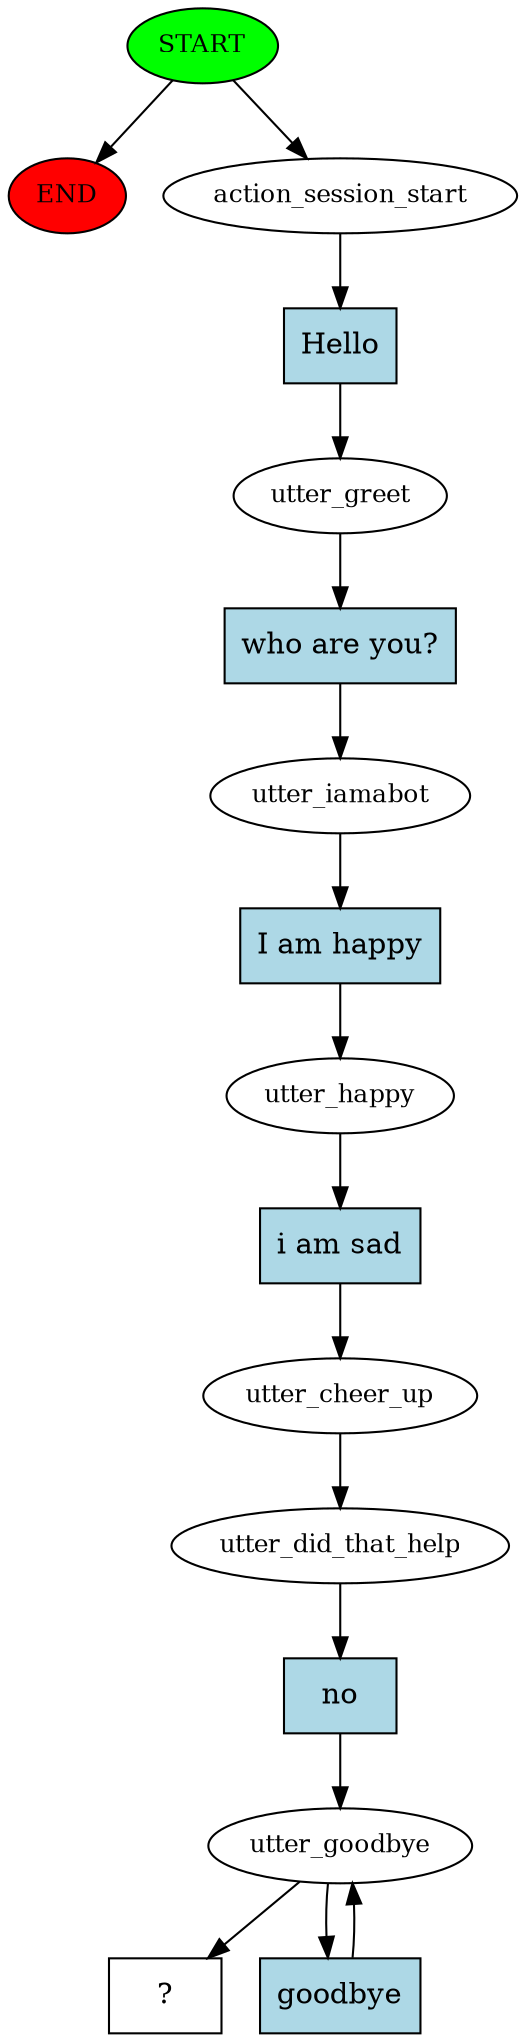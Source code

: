 digraph  {
0 [class="start active", fillcolor=green, fontsize=12, label=START, style=filled];
"-1" [class=end, fillcolor=red, fontsize=12, label=END, style=filled];
1 [class=active, fontsize=12, label=action_session_start];
2 [class=active, fontsize=12, label=utter_greet];
3 [class=active, fontsize=12, label=utter_iamabot];
4 [class=active, fontsize=12, label=utter_happy];
5 [class=active, fontsize=12, label=utter_cheer_up];
6 [class=active, fontsize=12, label=utter_did_that_help];
7 [class=active, fontsize=12, label=utter_goodbye];
9 [class="intent dashed active", label="  ?  ", shape=rect];
10 [class="intent active", fillcolor=lightblue, label=Hello, shape=rect, style=filled];
11 [class="intent active", fillcolor=lightblue, label="who are you?", shape=rect, style=filled];
12 [class="intent active", fillcolor=lightblue, label="I am happy", shape=rect, style=filled];
13 [class="intent active", fillcolor=lightblue, label="i am sad", shape=rect, style=filled];
14 [class="intent active", fillcolor=lightblue, label=no, shape=rect, style=filled];
15 [class="intent active", fillcolor=lightblue, label=goodbye, shape=rect, style=filled];
0 -> "-1"  [class="", key=NONE, label=""];
0 -> 1  [class=active, key=NONE, label=""];
1 -> 10  [class=active, key=0];
2 -> 11  [class=active, key=0];
3 -> 12  [class=active, key=0];
4 -> 13  [class=active, key=0];
5 -> 6  [class=active, key=NONE, label=""];
6 -> 14  [class=active, key=0];
7 -> 9  [class=active, key=NONE, label=""];
7 -> 15  [class=active, key=0];
10 -> 2  [class=active, key=0];
11 -> 3  [class=active, key=0];
12 -> 4  [class=active, key=0];
13 -> 5  [class=active, key=0];
14 -> 7  [class=active, key=0];
15 -> 7  [class=active, key=0];
}
